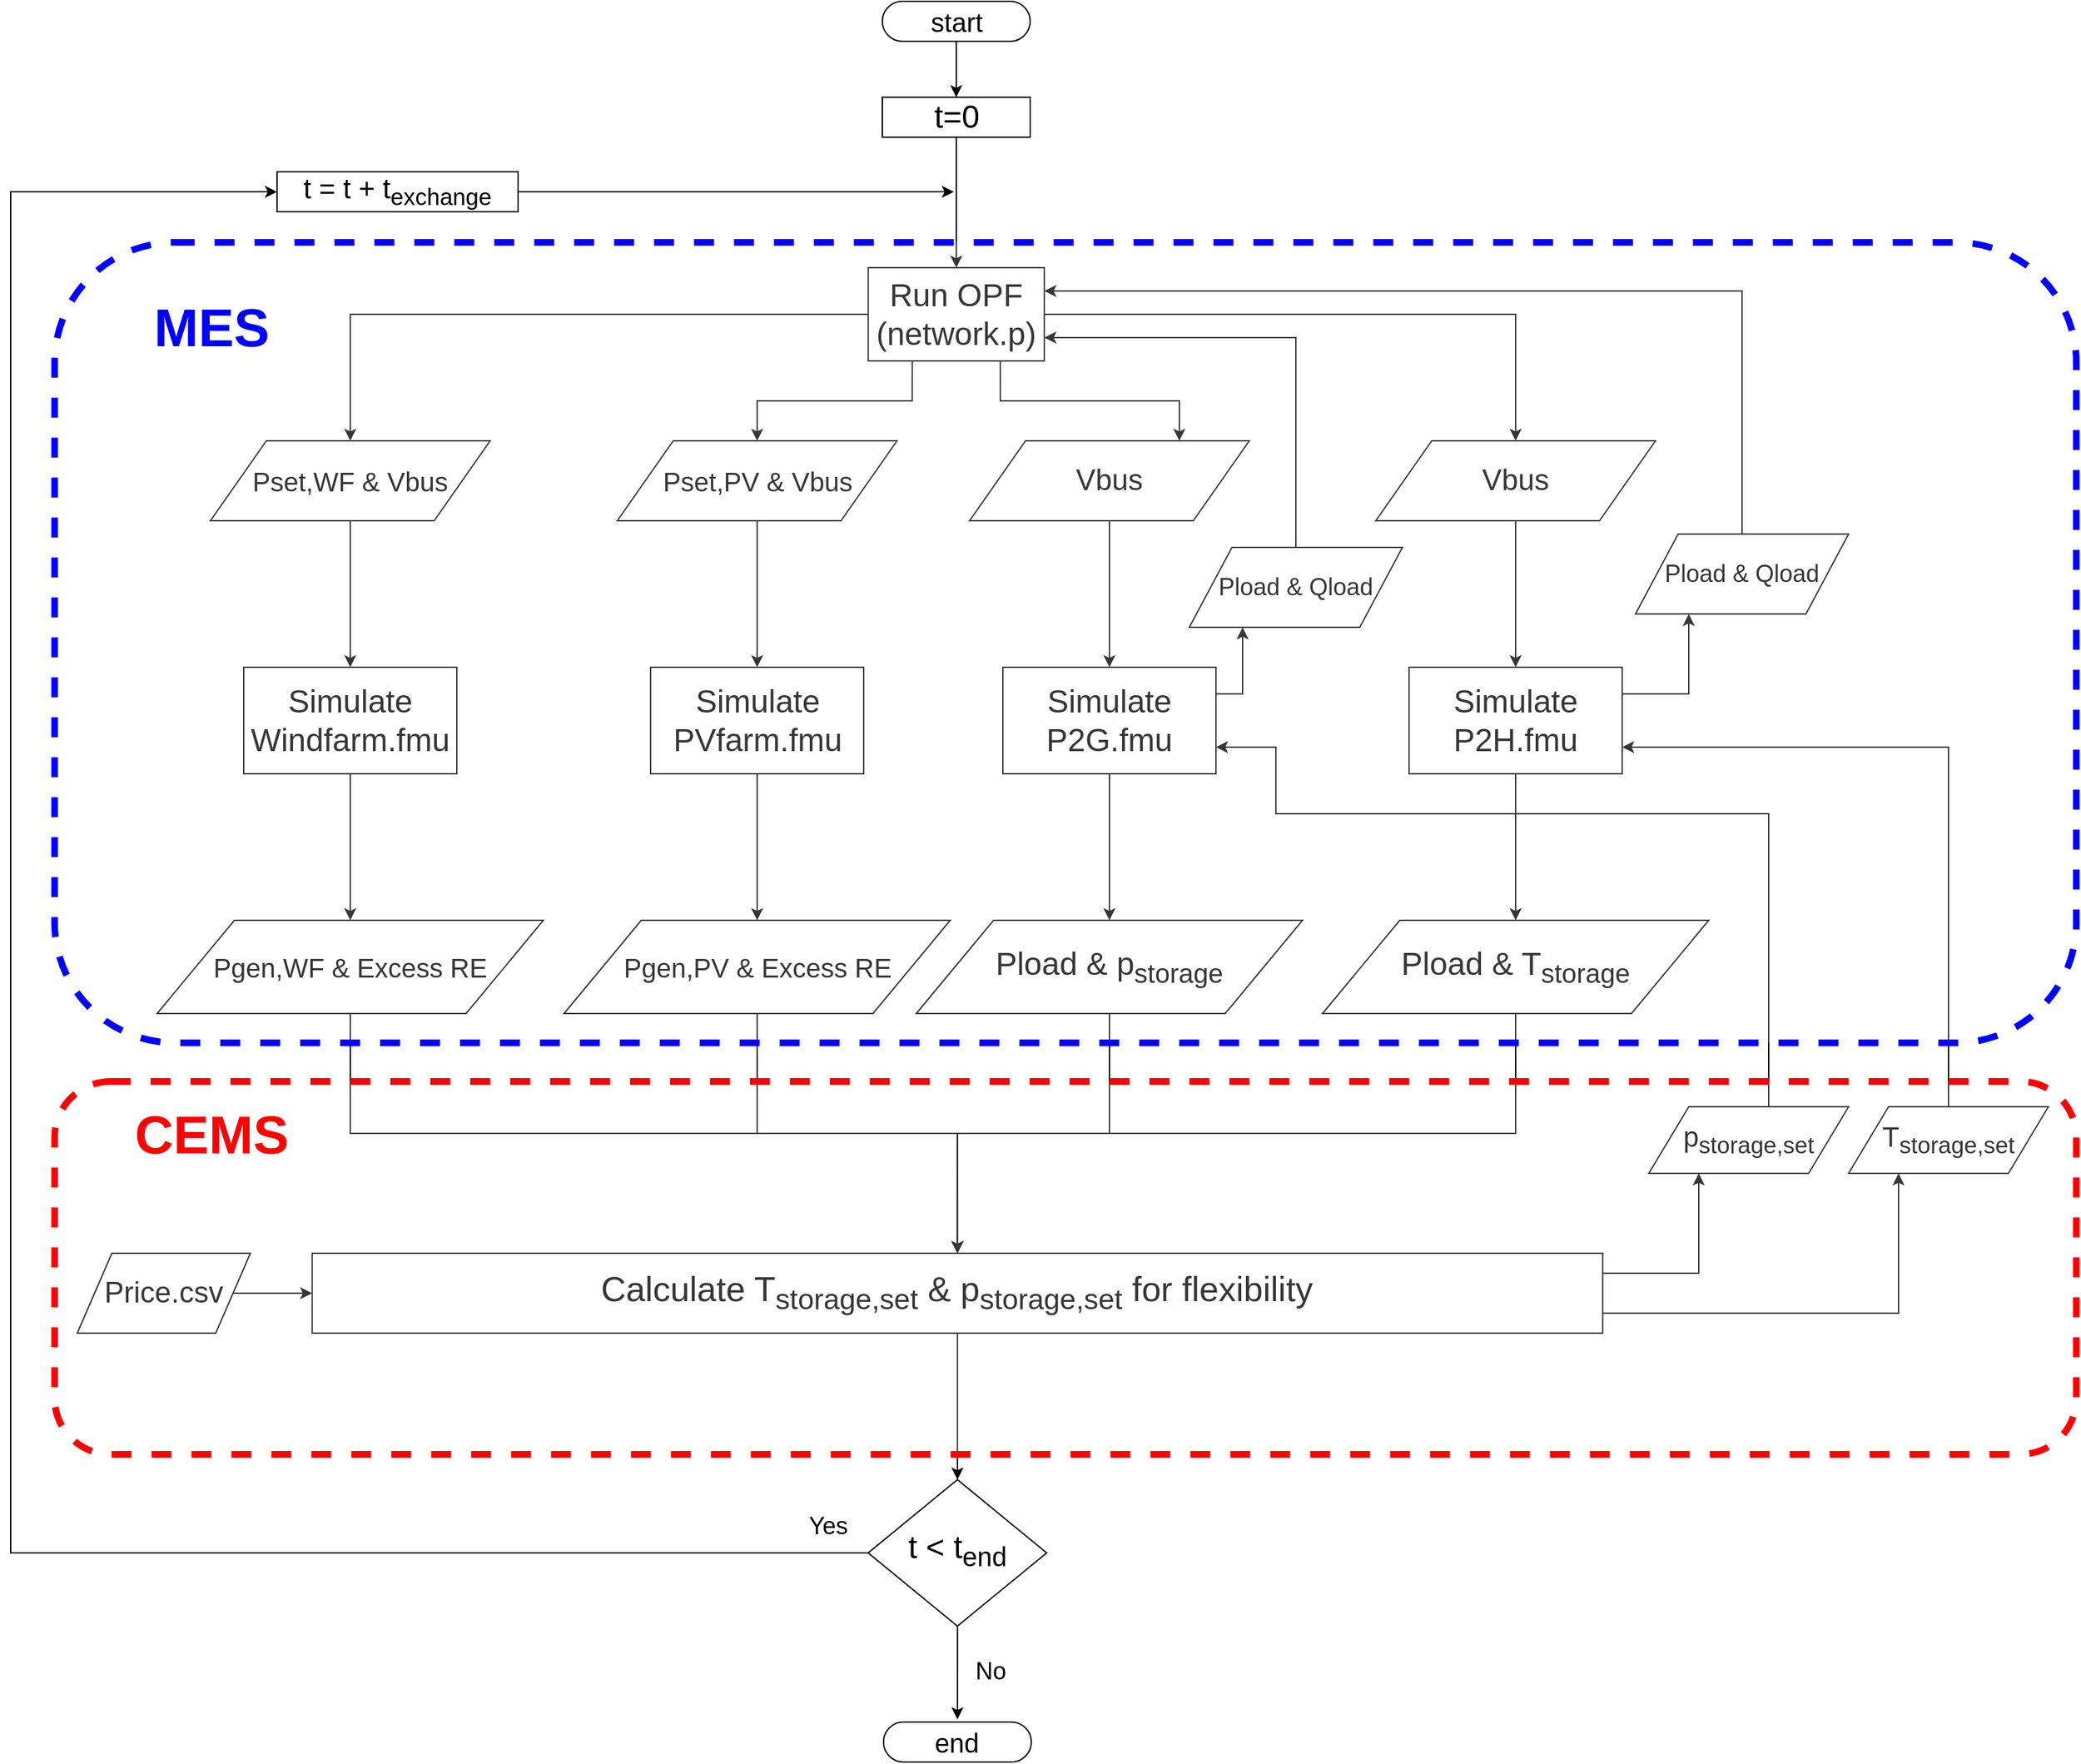 <mxfile version="13.1.3" type="device"><diagram id="C5RBs43oDa-KdzZeNtuy" name="Page-1"><mxGraphModel dx="2384" dy="1378" grid="0" gridSize="10" guides="1" tooltips="1" connect="1" arrows="1" fold="1" page="0" pageScale="1" pageWidth="827" pageHeight="1169" math="0" shadow="0"><root><mxCell id="WIyWlLk6GJQsqaUBKTNV-0"/><mxCell id="WIyWlLk6GJQsqaUBKTNV-1" parent="WIyWlLk6GJQsqaUBKTNV-0"/><mxCell id="ABgxP5UdEPmgrtqfbq2U-84" style="edgeStyle=orthogonalEdgeStyle;rounded=0;orthogonalLoop=1;jettySize=auto;html=1;exitX=0;exitY=0.5;exitDx=0;exitDy=0;entryX=0;entryY=0.5;entryDx=0;entryDy=0;labelBackgroundColor=#ffffff;strokeColor=#000000;align=right;" parent="WIyWlLk6GJQsqaUBKTNV-1" source="WIyWlLk6GJQsqaUBKTNV-6" target="ABgxP5UdEPmgrtqfbq2U-0" edge="1"><mxGeometry relative="1" as="geometry"><Array as="points"><mxPoint x="-210" y="1095"/><mxPoint x="-210" y="73"/></Array></mxGeometry></mxCell><mxCell id="ABgxP5UdEPmgrtqfbq2U-141" value="" style="edgeStyle=orthogonalEdgeStyle;rounded=0;orthogonalLoop=1;jettySize=auto;html=1;labelBackgroundColor=#ffffff;strokeColor=#000000;align=right;" parent="WIyWlLk6GJQsqaUBKTNV-1" source="WIyWlLk6GJQsqaUBKTNV-6" edge="1"><mxGeometry relative="1" as="geometry"><mxPoint x="500.87" y="1220" as="targetPoint"/></mxGeometry></mxCell><mxCell id="WIyWlLk6GJQsqaUBKTNV-6" value="&lt;font style=&quot;font-size: 24px&quot;&gt;t &amp;lt; t&lt;sub&gt;end&lt;/sub&gt;&lt;/font&gt;" style="rhombus;whiteSpace=wrap;html=1;shadow=0;fontFamily=Helvetica;fontSize=12;align=center;strokeWidth=1;spacing=6;spacingTop=-4;" parent="WIyWlLk6GJQsqaUBKTNV-1" vertex="1"><mxGeometry x="433.87" y="1040" width="134" height="110" as="geometry"/></mxCell><mxCell id="RzLBS_JrSCPMi3LKgS08-0" style="edgeStyle=orthogonalEdgeStyle;rounded=0;orthogonalLoop=1;jettySize=auto;html=1;exitX=1;exitY=0.5;exitDx=0;exitDy=0;" parent="WIyWlLk6GJQsqaUBKTNV-1" source="ABgxP5UdEPmgrtqfbq2U-0" edge="1"><mxGeometry relative="1" as="geometry"><mxPoint x="498.2" y="73" as="targetPoint"/></mxGeometry></mxCell><mxCell id="ABgxP5UdEPmgrtqfbq2U-0" value="&lt;font style=&quot;font-size: 21px&quot;&gt;t = t + t&lt;sub&gt;exchange&lt;/sub&gt;&lt;/font&gt;" style="rounded=0;whiteSpace=wrap;html=1;" parent="WIyWlLk6GJQsqaUBKTNV-1" vertex="1"><mxGeometry x="-10" y="58" width="181" height="30" as="geometry"/></mxCell><mxCell id="ABgxP5UdEPmgrtqfbq2U-134" style="edgeStyle=orthogonalEdgeStyle;rounded=0;orthogonalLoop=1;jettySize=auto;html=1;exitX=0.5;exitY=1;exitDx=0;exitDy=0;entryX=0.5;entryY=0;entryDx=0;entryDy=0;labelBackgroundColor=#ffffff;strokeColor=#000000;align=right;" parent="WIyWlLk6GJQsqaUBKTNV-1" source="ABgxP5UdEPmgrtqfbq2U-1" target="ABgxP5UdEPmgrtqfbq2U-19" edge="1"><mxGeometry relative="1" as="geometry"/></mxCell><mxCell id="ABgxP5UdEPmgrtqfbq2U-1" value="&lt;font style=&quot;font-size: 20px&quot;&gt;Pset,WF &amp;amp; Vbus&lt;/font&gt;" style="shape=parallelogram;perimeter=parallelogramPerimeter;whiteSpace=wrap;html=1;" parent="WIyWlLk6GJQsqaUBKTNV-1" vertex="1"><mxGeometry x="-60" y="260" width="210" height="60" as="geometry"/></mxCell><mxCell id="ABgxP5UdEPmgrtqfbq2U-133" style="edgeStyle=orthogonalEdgeStyle;rounded=0;orthogonalLoop=1;jettySize=auto;html=1;exitX=0.5;exitY=1;exitDx=0;exitDy=0;entryX=0.5;entryY=0;entryDx=0;entryDy=0;labelBackgroundColor=#ffffff;strokeColor=#000000;align=right;" parent="WIyWlLk6GJQsqaUBKTNV-1" source="ABgxP5UdEPmgrtqfbq2U-2" target="ABgxP5UdEPmgrtqfbq2U-23" edge="1"><mxGeometry relative="1" as="geometry"/></mxCell><mxCell id="ABgxP5UdEPmgrtqfbq2U-2" value="&lt;font style=&quot;font-size: 20px&quot;&gt;Pset,PV &amp;amp; Vbus&lt;/font&gt;" style="shape=parallelogram;perimeter=parallelogramPerimeter;whiteSpace=wrap;html=1;" parent="WIyWlLk6GJQsqaUBKTNV-1" vertex="1"><mxGeometry x="245.5" y="260" width="210" height="60" as="geometry"/></mxCell><mxCell id="ABgxP5UdEPmgrtqfbq2U-136" style="edgeStyle=orthogonalEdgeStyle;rounded=0;orthogonalLoop=1;jettySize=auto;html=1;exitX=0.5;exitY=0;exitDx=0;exitDy=0;entryX=1;entryY=0.75;entryDx=0;entryDy=0;labelBackgroundColor=#ffffff;strokeColor=#000000;align=right;" parent="WIyWlLk6GJQsqaUBKTNV-1" source="ABgxP5UdEPmgrtqfbq2U-3" target="ABgxP5UdEPmgrtqfbq2U-14" edge="1"><mxGeometry relative="1" as="geometry"/></mxCell><mxCell id="ABgxP5UdEPmgrtqfbq2U-3" value="&lt;font style=&quot;font-size: 18px&quot;&gt;Pload &amp;amp; Qload&lt;/font&gt;" style="shape=parallelogram;perimeter=parallelogramPerimeter;whiteSpace=wrap;html=1;" parent="WIyWlLk6GJQsqaUBKTNV-1" vertex="1"><mxGeometry x="675" y="340" width="160" height="60" as="geometry"/></mxCell><mxCell id="ABgxP5UdEPmgrtqfbq2U-76" style="edgeStyle=orthogonalEdgeStyle;rounded=0;orthogonalLoop=1;jettySize=auto;html=1;exitX=0;exitY=0.5;exitDx=0;exitDy=0;labelBackgroundColor=#ffffff;strokeColor=#000000;align=right;" parent="WIyWlLk6GJQsqaUBKTNV-1" source="ABgxP5UdEPmgrtqfbq2U-14" target="ABgxP5UdEPmgrtqfbq2U-1" edge="1"><mxGeometry relative="1" as="geometry"/></mxCell><mxCell id="ABgxP5UdEPmgrtqfbq2U-77" style="edgeStyle=orthogonalEdgeStyle;rounded=0;orthogonalLoop=1;jettySize=auto;html=1;exitX=0.25;exitY=1;exitDx=0;exitDy=0;entryX=0.5;entryY=0;entryDx=0;entryDy=0;labelBackgroundColor=#ffffff;strokeColor=#000000;align=right;" parent="WIyWlLk6GJQsqaUBKTNV-1" source="ABgxP5UdEPmgrtqfbq2U-14" target="ABgxP5UdEPmgrtqfbq2U-2" edge="1"><mxGeometry relative="1" as="geometry"/></mxCell><mxCell id="ABgxP5UdEPmgrtqfbq2U-79" style="edgeStyle=orthogonalEdgeStyle;rounded=0;orthogonalLoop=1;jettySize=auto;html=1;exitX=0.75;exitY=1;exitDx=0;exitDy=0;entryX=0.75;entryY=0;entryDx=0;entryDy=0;labelBackgroundColor=#ffffff;strokeColor=#000000;align=right;" parent="WIyWlLk6GJQsqaUBKTNV-1" source="ABgxP5UdEPmgrtqfbq2U-14" target="ABgxP5UdEPmgrtqfbq2U-17" edge="1"><mxGeometry relative="1" as="geometry"/></mxCell><mxCell id="ABgxP5UdEPmgrtqfbq2U-80" style="edgeStyle=orthogonalEdgeStyle;rounded=0;orthogonalLoop=1;jettySize=auto;html=1;exitX=1;exitY=0.5;exitDx=0;exitDy=0;entryX=0.5;entryY=0;entryDx=0;entryDy=0;labelBackgroundColor=#ffffff;strokeColor=#000000;align=right;" parent="WIyWlLk6GJQsqaUBKTNV-1" source="ABgxP5UdEPmgrtqfbq2U-14" target="ABgxP5UdEPmgrtqfbq2U-18" edge="1"><mxGeometry relative="1" as="geometry"/></mxCell><mxCell id="ABgxP5UdEPmgrtqfbq2U-14" value="&lt;font style=&quot;font-size: 24px&quot;&gt;Run OPF&lt;br&gt;(network.p)&lt;/font&gt;" style="rounded=0;whiteSpace=wrap;html=1;" parent="WIyWlLk6GJQsqaUBKTNV-1" vertex="1"><mxGeometry x="433.875" y="130" width="132.25" height="70" as="geometry"/></mxCell><mxCell id="ABgxP5UdEPmgrtqfbq2U-73" value="" style="edgeStyle=orthogonalEdgeStyle;rounded=0;orthogonalLoop=1;jettySize=auto;html=1;labelBackgroundColor=#ffffff;strokeColor=#000000;align=right;" parent="WIyWlLk6GJQsqaUBKTNV-1" source="ABgxP5UdEPmgrtqfbq2U-15" target="ABgxP5UdEPmgrtqfbq2U-14" edge="1"><mxGeometry relative="1" as="geometry"/></mxCell><mxCell id="ABgxP5UdEPmgrtqfbq2U-15" value="&lt;font style=&quot;font-size: 24px&quot;&gt;t=0&lt;/font&gt;" style="rounded=0;whiteSpace=wrap;html=1;" parent="WIyWlLk6GJQsqaUBKTNV-1" vertex="1"><mxGeometry x="444.5" y="2" width="111" height="30" as="geometry"/></mxCell><mxCell id="ABgxP5UdEPmgrtqfbq2U-132" style="edgeStyle=orthogonalEdgeStyle;rounded=0;orthogonalLoop=1;jettySize=auto;html=1;exitX=0.5;exitY=1;exitDx=0;exitDy=0;entryX=0.5;entryY=0;entryDx=0;entryDy=0;labelBackgroundColor=#ffffff;strokeColor=#000000;align=right;" parent="WIyWlLk6GJQsqaUBKTNV-1" source="ABgxP5UdEPmgrtqfbq2U-17" target="ABgxP5UdEPmgrtqfbq2U-22" edge="1"><mxGeometry relative="1" as="geometry"/></mxCell><mxCell id="ABgxP5UdEPmgrtqfbq2U-17" value="&lt;font style=&quot;font-size: 22px&quot;&gt;Vbus&lt;/font&gt;" style="shape=parallelogram;perimeter=parallelogramPerimeter;whiteSpace=wrap;html=1;" parent="WIyWlLk6GJQsqaUBKTNV-1" vertex="1"><mxGeometry x="510" y="260" width="210" height="60" as="geometry"/></mxCell><mxCell id="ABgxP5UdEPmgrtqfbq2U-131" style="edgeStyle=orthogonalEdgeStyle;rounded=0;orthogonalLoop=1;jettySize=auto;html=1;exitX=0.5;exitY=1;exitDx=0;exitDy=0;entryX=0.5;entryY=0;entryDx=0;entryDy=0;labelBackgroundColor=#ffffff;strokeColor=#000000;align=right;" parent="WIyWlLk6GJQsqaUBKTNV-1" source="ABgxP5UdEPmgrtqfbq2U-18" target="ABgxP5UdEPmgrtqfbq2U-21" edge="1"><mxGeometry relative="1" as="geometry"/></mxCell><mxCell id="ABgxP5UdEPmgrtqfbq2U-18" value="&lt;font style=&quot;font-size: 22px&quot;&gt;Vbus&lt;/font&gt;" style="shape=parallelogram;perimeter=parallelogramPerimeter;whiteSpace=wrap;html=1;" parent="WIyWlLk6GJQsqaUBKTNV-1" vertex="1"><mxGeometry x="815" y="260" width="210" height="60" as="geometry"/></mxCell><mxCell id="ABgxP5UdEPmgrtqfbq2U-137" style="edgeStyle=orthogonalEdgeStyle;rounded=0;orthogonalLoop=1;jettySize=auto;html=1;exitX=0.5;exitY=0;exitDx=0;exitDy=0;entryX=1;entryY=0.25;entryDx=0;entryDy=0;labelBackgroundColor=#ffffff;strokeColor=#000000;align=right;" parent="WIyWlLk6GJQsqaUBKTNV-1" source="ABgxP5UdEPmgrtqfbq2U-20" target="ABgxP5UdEPmgrtqfbq2U-14" edge="1"><mxGeometry relative="1" as="geometry"/></mxCell><mxCell id="ABgxP5UdEPmgrtqfbq2U-20" value="&lt;font style=&quot;font-size: 18px&quot;&gt;Pload &amp;amp; Qload&lt;/font&gt;" style="shape=parallelogram;perimeter=parallelogramPerimeter;whiteSpace=wrap;html=1;" parent="WIyWlLk6GJQsqaUBKTNV-1" vertex="1"><mxGeometry x="1010" y="330" width="160" height="60" as="geometry"/></mxCell><mxCell id="ABgxP5UdEPmgrtqfbq2U-144" style="edgeStyle=orthogonalEdgeStyle;rounded=0;orthogonalLoop=1;jettySize=auto;html=1;exitX=0.5;exitY=1;exitDx=0;exitDy=0;entryX=0.5;entryY=0;entryDx=0;entryDy=0;labelBackgroundColor=#ffffff;strokeColor=#000000;align=right;" parent="WIyWlLk6GJQsqaUBKTNV-1" source="ABgxP5UdEPmgrtqfbq2U-24" target="ABgxP5UdEPmgrtqfbq2U-32" edge="1"><mxGeometry relative="1" as="geometry"/></mxCell><mxCell id="ABgxP5UdEPmgrtqfbq2U-24" value="&lt;div&gt;&lt;font style=&quot;font-size: 20px&quot;&gt;Pgen,WF &amp;amp; Excess RE&lt;/font&gt;&lt;/div&gt;" style="shape=parallelogram;perimeter=parallelogramPerimeter;whiteSpace=wrap;html=1;align=center;" parent="WIyWlLk6GJQsqaUBKTNV-1" vertex="1"><mxGeometry x="-100" y="620" width="290" height="70" as="geometry"/></mxCell><mxCell id="ABgxP5UdEPmgrtqfbq2U-145" style="edgeStyle=orthogonalEdgeStyle;rounded=0;orthogonalLoop=1;jettySize=auto;html=1;exitX=0.5;exitY=1;exitDx=0;exitDy=0;entryX=0.5;entryY=0;entryDx=0;entryDy=0;labelBackgroundColor=#ffffff;strokeColor=#000000;align=right;" parent="WIyWlLk6GJQsqaUBKTNV-1" source="ABgxP5UdEPmgrtqfbq2U-28" target="ABgxP5UdEPmgrtqfbq2U-32" edge="1"><mxGeometry relative="1" as="geometry"/></mxCell><mxCell id="ABgxP5UdEPmgrtqfbq2U-28" value="&lt;font style=&quot;font-size: 20px&quot;&gt;Pgen,PV &amp;amp; Excess RE&lt;/font&gt;" style="shape=parallelogram;perimeter=parallelogramPerimeter;whiteSpace=wrap;html=1;" parent="WIyWlLk6GJQsqaUBKTNV-1" vertex="1"><mxGeometry x="205.5" y="620" width="290" height="70" as="geometry"/></mxCell><mxCell id="ABgxP5UdEPmgrtqfbq2U-147" style="edgeStyle=orthogonalEdgeStyle;rounded=0;orthogonalLoop=1;jettySize=auto;html=1;exitX=0.5;exitY=1;exitDx=0;exitDy=0;entryX=0.5;entryY=0;entryDx=0;entryDy=0;labelBackgroundColor=#ffffff;strokeColor=#000000;align=right;" parent="WIyWlLk6GJQsqaUBKTNV-1" source="ABgxP5UdEPmgrtqfbq2U-29" target="ABgxP5UdEPmgrtqfbq2U-32" edge="1"><mxGeometry relative="1" as="geometry"/></mxCell><mxCell id="ABgxP5UdEPmgrtqfbq2U-29" value="&lt;font style=&quot;font-size: 24px&quot;&gt;Pload &amp;amp; p&lt;sub&gt;storage&lt;/sub&gt;&lt;/font&gt;" style="shape=parallelogram;perimeter=parallelogramPerimeter;whiteSpace=wrap;html=1;" parent="WIyWlLk6GJQsqaUBKTNV-1" vertex="1"><mxGeometry x="470.0" y="620" width="290" height="70" as="geometry"/></mxCell><mxCell id="ABgxP5UdEPmgrtqfbq2U-148" style="edgeStyle=orthogonalEdgeStyle;rounded=0;orthogonalLoop=1;jettySize=auto;html=1;exitX=0.5;exitY=1;exitDx=0;exitDy=0;entryX=0.5;entryY=0;entryDx=0;entryDy=0;labelBackgroundColor=#ffffff;strokeColor=#000000;align=right;" parent="WIyWlLk6GJQsqaUBKTNV-1" source="ABgxP5UdEPmgrtqfbq2U-30" target="ABgxP5UdEPmgrtqfbq2U-32" edge="1"><mxGeometry relative="1" as="geometry"/></mxCell><mxCell id="ABgxP5UdEPmgrtqfbq2U-30" value="&lt;font style=&quot;font-size: 24px&quot;&gt;Pload &amp;amp; T&lt;sub&gt;storage&lt;/sub&gt;&lt;/font&gt;" style="shape=parallelogram;perimeter=parallelogramPerimeter;whiteSpace=wrap;html=1;" parent="WIyWlLk6GJQsqaUBKTNV-1" vertex="1"><mxGeometry x="775" y="620" width="290" height="70" as="geometry"/></mxCell><mxCell id="ABgxP5UdEPmgrtqfbq2U-89" style="edgeStyle=orthogonalEdgeStyle;rounded=0;orthogonalLoop=1;jettySize=auto;html=1;exitX=1;exitY=0.25;exitDx=0;exitDy=0;entryX=0.25;entryY=1;entryDx=0;entryDy=0;labelBackgroundColor=#ffffff;strokeColor=#000000;align=right;" parent="WIyWlLk6GJQsqaUBKTNV-1" source="ABgxP5UdEPmgrtqfbq2U-32" target="ABgxP5UdEPmgrtqfbq2U-52" edge="1"><mxGeometry relative="1" as="geometry"/></mxCell><mxCell id="ABgxP5UdEPmgrtqfbq2U-90" style="edgeStyle=orthogonalEdgeStyle;rounded=0;orthogonalLoop=1;jettySize=auto;html=1;exitX=1;exitY=0.75;exitDx=0;exitDy=0;entryX=0.25;entryY=1;entryDx=0;entryDy=0;labelBackgroundColor=#ffffff;strokeColor=#000000;align=right;" parent="WIyWlLk6GJQsqaUBKTNV-1" source="ABgxP5UdEPmgrtqfbq2U-32" target="ABgxP5UdEPmgrtqfbq2U-51" edge="1"><mxGeometry relative="1" as="geometry"/></mxCell><mxCell id="ABgxP5UdEPmgrtqfbq2U-142" style="edgeStyle=orthogonalEdgeStyle;rounded=0;orthogonalLoop=1;jettySize=auto;html=1;exitX=0.5;exitY=1;exitDx=0;exitDy=0;entryX=0.5;entryY=0;entryDx=0;entryDy=0;labelBackgroundColor=#ffffff;strokeColor=#000000;align=right;" parent="WIyWlLk6GJQsqaUBKTNV-1" source="ABgxP5UdEPmgrtqfbq2U-32" target="WIyWlLk6GJQsqaUBKTNV-6" edge="1"><mxGeometry relative="1" as="geometry"/></mxCell><mxCell id="ABgxP5UdEPmgrtqfbq2U-32" value="&lt;font style=&quot;font-size: 26px&quot;&gt;Calculate T&lt;sub&gt;storage,set&lt;/sub&gt; &amp;amp; p&lt;sub&gt;storage,set&lt;/sub&gt; for flexibility&lt;/font&gt;" style="rounded=0;whiteSpace=wrap;html=1;spacing=4;" parent="WIyWlLk6GJQsqaUBKTNV-1" vertex="1"><mxGeometry x="16.37" y="870" width="969" height="60" as="geometry"/></mxCell><mxCell id="ABgxP5UdEPmgrtqfbq2U-113" style="edgeStyle=orthogonalEdgeStyle;rounded=0;orthogonalLoop=1;jettySize=auto;html=1;exitX=0.5;exitY=0;exitDx=0;exitDy=0;entryX=1;entryY=0.75;entryDx=0;entryDy=0;labelBackgroundColor=#ffffff;strokeColor=#000000;align=right;" parent="WIyWlLk6GJQsqaUBKTNV-1" source="ABgxP5UdEPmgrtqfbq2U-51" target="ABgxP5UdEPmgrtqfbq2U-21" edge="1"><mxGeometry relative="1" as="geometry"/></mxCell><mxCell id="ABgxP5UdEPmgrtqfbq2U-51" value="&lt;font style=&quot;font-size: 21px&quot;&gt;T&lt;sub&gt;storage,set&lt;/sub&gt;&lt;/font&gt;" style="shape=parallelogram;perimeter=parallelogramPerimeter;whiteSpace=wrap;html=1;" parent="WIyWlLk6GJQsqaUBKTNV-1" vertex="1"><mxGeometry x="1170" y="760" width="150" height="50" as="geometry"/></mxCell><mxCell id="ABgxP5UdEPmgrtqfbq2U-138" style="edgeStyle=orthogonalEdgeStyle;rounded=0;orthogonalLoop=1;jettySize=auto;html=1;exitX=0.5;exitY=0;exitDx=0;exitDy=0;entryX=1;entryY=0.75;entryDx=0;entryDy=0;labelBackgroundColor=#ffffff;strokeColor=#000000;align=right;" parent="WIyWlLk6GJQsqaUBKTNV-1" source="ABgxP5UdEPmgrtqfbq2U-52" target="ABgxP5UdEPmgrtqfbq2U-22" edge="1"><mxGeometry relative="1" as="geometry"><Array as="points"><mxPoint x="1110" y="760"/><mxPoint x="1110" y="540"/><mxPoint x="740" y="540"/><mxPoint x="740" y="490"/></Array></mxGeometry></mxCell><mxCell id="ABgxP5UdEPmgrtqfbq2U-52" value="&lt;font style=&quot;font-size: 21px&quot;&gt;p&lt;sub&gt;storage,set&lt;/sub&gt;&lt;/font&gt;" style="shape=parallelogram;perimeter=parallelogramPerimeter;whiteSpace=wrap;html=1;" parent="WIyWlLk6GJQsqaUBKTNV-1" vertex="1"><mxGeometry x="1020" y="760" width="150" height="50" as="geometry"/></mxCell><mxCell id="ABgxP5UdEPmgrtqfbq2U-85" value="" style="edgeStyle=orthogonalEdgeStyle;rounded=0;orthogonalLoop=1;jettySize=auto;html=1;labelBackgroundColor=#ffffff;strokeColor=#000000;align=right;fontColor=#000000;" parent="WIyWlLk6GJQsqaUBKTNV-1" source="ABgxP5UdEPmgrtqfbq2U-55" target="ABgxP5UdEPmgrtqfbq2U-32" edge="1"><mxGeometry relative="1" as="geometry"/></mxCell><mxCell id="ABgxP5UdEPmgrtqfbq2U-55" value="&lt;font style=&quot;font-size: 22px&quot;&gt;Price.csv&lt;/font&gt;" style="shape=parallelogram;perimeter=parallelogramPerimeter;whiteSpace=wrap;html=1;" parent="WIyWlLk6GJQsqaUBKTNV-1" vertex="1"><mxGeometry x="-160" y="870" width="130" height="60" as="geometry"/></mxCell><mxCell id="ABgxP5UdEPmgrtqfbq2U-117" style="edgeStyle=orthogonalEdgeStyle;rounded=0;orthogonalLoop=1;jettySize=auto;html=1;exitX=0.5;exitY=1;exitDx=0;exitDy=0;entryX=0.5;entryY=0;entryDx=0;entryDy=0;labelBackgroundColor=#ffffff;strokeColor=#000000;align=right;" parent="WIyWlLk6GJQsqaUBKTNV-1" source="ABgxP5UdEPmgrtqfbq2U-19" target="ABgxP5UdEPmgrtqfbq2U-24" edge="1"><mxGeometry relative="1" as="geometry"/></mxCell><mxCell id="ABgxP5UdEPmgrtqfbq2U-19" value="&lt;font style=&quot;font-size: 24px&quot;&gt;Simulate Windfarm.fmu&lt;/font&gt;" style="rounded=0;whiteSpace=wrap;html=1;aspect=fixed;" parent="WIyWlLk6GJQsqaUBKTNV-1" vertex="1"><mxGeometry x="-35.0" y="430" width="160" height="80" as="geometry"/></mxCell><mxCell id="ABgxP5UdEPmgrtqfbq2U-93" style="edgeStyle=orthogonalEdgeStyle;rounded=0;orthogonalLoop=1;jettySize=auto;html=1;exitX=1;exitY=0.25;exitDx=0;exitDy=0;entryX=0.25;entryY=1;entryDx=0;entryDy=0;labelBackgroundColor=#ffffff;strokeColor=#000000;align=right;" parent="WIyWlLk6GJQsqaUBKTNV-1" source="ABgxP5UdEPmgrtqfbq2U-21" target="ABgxP5UdEPmgrtqfbq2U-20" edge="1"><mxGeometry relative="1" as="geometry"/></mxCell><mxCell id="ABgxP5UdEPmgrtqfbq2U-114" style="edgeStyle=orthogonalEdgeStyle;rounded=0;orthogonalLoop=1;jettySize=auto;html=1;exitX=0.5;exitY=1;exitDx=0;exitDy=0;labelBackgroundColor=#ffffff;strokeColor=#000000;align=right;" parent="WIyWlLk6GJQsqaUBKTNV-1" source="ABgxP5UdEPmgrtqfbq2U-21" target="ABgxP5UdEPmgrtqfbq2U-30" edge="1"><mxGeometry relative="1" as="geometry"/></mxCell><mxCell id="ABgxP5UdEPmgrtqfbq2U-21" value="&lt;font style=&quot;font-size: 24px&quot;&gt;Simulate P2H.fmu&lt;/font&gt;" style="rounded=0;whiteSpace=wrap;html=1;aspect=fixed;" parent="WIyWlLk6GJQsqaUBKTNV-1" vertex="1"><mxGeometry x="840" y="430" width="160" height="80" as="geometry"/></mxCell><mxCell id="ABgxP5UdEPmgrtqfbq2U-94" style="edgeStyle=orthogonalEdgeStyle;rounded=0;orthogonalLoop=1;jettySize=auto;html=1;exitX=1;exitY=0.25;exitDx=0;exitDy=0;entryX=0.25;entryY=1;entryDx=0;entryDy=0;labelBackgroundColor=#ffffff;strokeColor=#000000;align=right;" parent="WIyWlLk6GJQsqaUBKTNV-1" source="ABgxP5UdEPmgrtqfbq2U-22" target="ABgxP5UdEPmgrtqfbq2U-3" edge="1"><mxGeometry relative="1" as="geometry"/></mxCell><mxCell id="ABgxP5UdEPmgrtqfbq2U-115" style="edgeStyle=orthogonalEdgeStyle;rounded=0;orthogonalLoop=1;jettySize=auto;html=1;exitX=0.5;exitY=1;exitDx=0;exitDy=0;entryX=0.5;entryY=0;entryDx=0;entryDy=0;labelBackgroundColor=#ffffff;strokeColor=#000000;align=right;" parent="WIyWlLk6GJQsqaUBKTNV-1" source="ABgxP5UdEPmgrtqfbq2U-22" target="ABgxP5UdEPmgrtqfbq2U-29" edge="1"><mxGeometry relative="1" as="geometry"/></mxCell><mxCell id="ABgxP5UdEPmgrtqfbq2U-22" value="&lt;font style=&quot;font-size: 24px&quot;&gt;Simulate P2G.fmu&lt;/font&gt;" style="rounded=0;whiteSpace=wrap;html=1;aspect=fixed;" parent="WIyWlLk6GJQsqaUBKTNV-1" vertex="1"><mxGeometry x="535" y="430" width="160" height="80" as="geometry"/></mxCell><mxCell id="ABgxP5UdEPmgrtqfbq2U-116" style="edgeStyle=orthogonalEdgeStyle;rounded=0;orthogonalLoop=1;jettySize=auto;html=1;exitX=0.5;exitY=1;exitDx=0;exitDy=0;entryX=0.5;entryY=0;entryDx=0;entryDy=0;labelBackgroundColor=#ffffff;strokeColor=#000000;align=right;" parent="WIyWlLk6GJQsqaUBKTNV-1" source="ABgxP5UdEPmgrtqfbq2U-23" target="ABgxP5UdEPmgrtqfbq2U-28" edge="1"><mxGeometry relative="1" as="geometry"/></mxCell><mxCell id="ABgxP5UdEPmgrtqfbq2U-23" value="&lt;font style=&quot;font-size: 24px&quot;&gt;Simulate PVfarm.fmu&lt;/font&gt;" style="rounded=0;whiteSpace=wrap;html=1;aspect=fixed;" parent="WIyWlLk6GJQsqaUBKTNV-1" vertex="1"><mxGeometry x="270.5" y="430" width="160" height="80" as="geometry"/></mxCell><mxCell id="ABgxP5UdEPmgrtqfbq2U-67" value="&lt;font style=&quot;font-size: 18px&quot;&gt;Yes&lt;/font&gt;" style="text;html=1;strokeColor=none;fillColor=none;align=center;verticalAlign=middle;whiteSpace=wrap;rounded=0;" parent="WIyWlLk6GJQsqaUBKTNV-1" vertex="1"><mxGeometry x="373.87" y="1060" width="60" height="30" as="geometry"/></mxCell><mxCell id="ABgxP5UdEPmgrtqfbq2U-69" value="&lt;font style=&quot;font-size: 18px&quot;&gt;No&lt;/font&gt;" style="text;html=1;strokeColor=none;fillColor=none;align=center;verticalAlign=middle;whiteSpace=wrap;rounded=0;" parent="WIyWlLk6GJQsqaUBKTNV-1" vertex="1"><mxGeometry x="495.5" y="1169" width="60" height="30" as="geometry"/></mxCell><mxCell id="ABgxP5UdEPmgrtqfbq2U-150" value="" style="rounded=1;whiteSpace=wrap;html=1;fillOpacity=21;strokeOpacity=100;dashed=1;strokeWidth=5;overflow=hidden;strokeColor=#FF0000;" parent="WIyWlLk6GJQsqaUBKTNV-1" vertex="1"><mxGeometry x="-177" y="741" width="1518" height="280" as="geometry"/></mxCell><mxCell id="ABgxP5UdEPmgrtqfbq2U-152" value="&lt;font color=&quot;#ff0000&quot; size=&quot;1&quot;&gt;&lt;b style=&quot;font-size: 40px&quot;&gt;CEMS&lt;/b&gt;&lt;/font&gt;" style="text;html=1;strokeColor=none;fillColor=none;align=center;verticalAlign=middle;whiteSpace=wrap;rounded=0;" parent="WIyWlLk6GJQsqaUBKTNV-1" vertex="1"><mxGeometry x="-133.63" y="750" width="150" height="60" as="geometry"/></mxCell><mxCell id="ABgxP5UdEPmgrtqfbq2U-156" value="" style="rounded=1;whiteSpace=wrap;html=1;fillOpacity=21;strokeOpacity=100;dashed=1;strokeWidth=5;overflow=hidden;strokeColor=#0000FF;" parent="WIyWlLk6GJQsqaUBKTNV-1" vertex="1"><mxGeometry x="-177" y="111" width="1518" height="601" as="geometry"/></mxCell><mxCell id="ABgxP5UdEPmgrtqfbq2U-157" value="&lt;font size=&quot;1&quot; color=&quot;#0000ff&quot;&gt;&lt;b style=&quot;font-size: 40px&quot;&gt;MES&lt;/b&gt;&lt;/font&gt;" style="text;html=1;strokeColor=none;fillColor=none;align=center;verticalAlign=middle;whiteSpace=wrap;rounded=0;" parent="WIyWlLk6GJQsqaUBKTNV-1" vertex="1"><mxGeometry x="-133.63" y="144" width="150" height="60" as="geometry"/></mxCell><mxCell id="cK0uWOymKPiKbY-e0CiQ-10" style="edgeStyle=orthogonalEdgeStyle;rounded=0;orthogonalLoop=1;jettySize=auto;html=1;exitX=0.5;exitY=1;exitDx=0;exitDy=0;entryX=0.5;entryY=0;entryDx=0;entryDy=0;" edge="1" parent="WIyWlLk6GJQsqaUBKTNV-1" source="cK0uWOymKPiKbY-e0CiQ-6" target="ABgxP5UdEPmgrtqfbq2U-15"><mxGeometry relative="1" as="geometry"/></mxCell><mxCell id="cK0uWOymKPiKbY-e0CiQ-6" value="&lt;font style=&quot;font-size: 20px&quot;&gt;start&lt;/font&gt;" style="whiteSpace=wrap;html=1;rounded=1;arcSize=50;align=center;" vertex="1" parent="WIyWlLk6GJQsqaUBKTNV-1"><mxGeometry x="444.5" y="-70" width="111" height="30" as="geometry"/></mxCell><mxCell id="cK0uWOymKPiKbY-e0CiQ-11" value="&lt;font style=&quot;font-size: 20px&quot;&gt;end&lt;/font&gt;" style="whiteSpace=wrap;html=1;rounded=1;arcSize=50;align=center;" vertex="1" parent="WIyWlLk6GJQsqaUBKTNV-1"><mxGeometry x="445.37" y="1222" width="111" height="30" as="geometry"/></mxCell></root></mxGraphModel></diagram></mxfile>